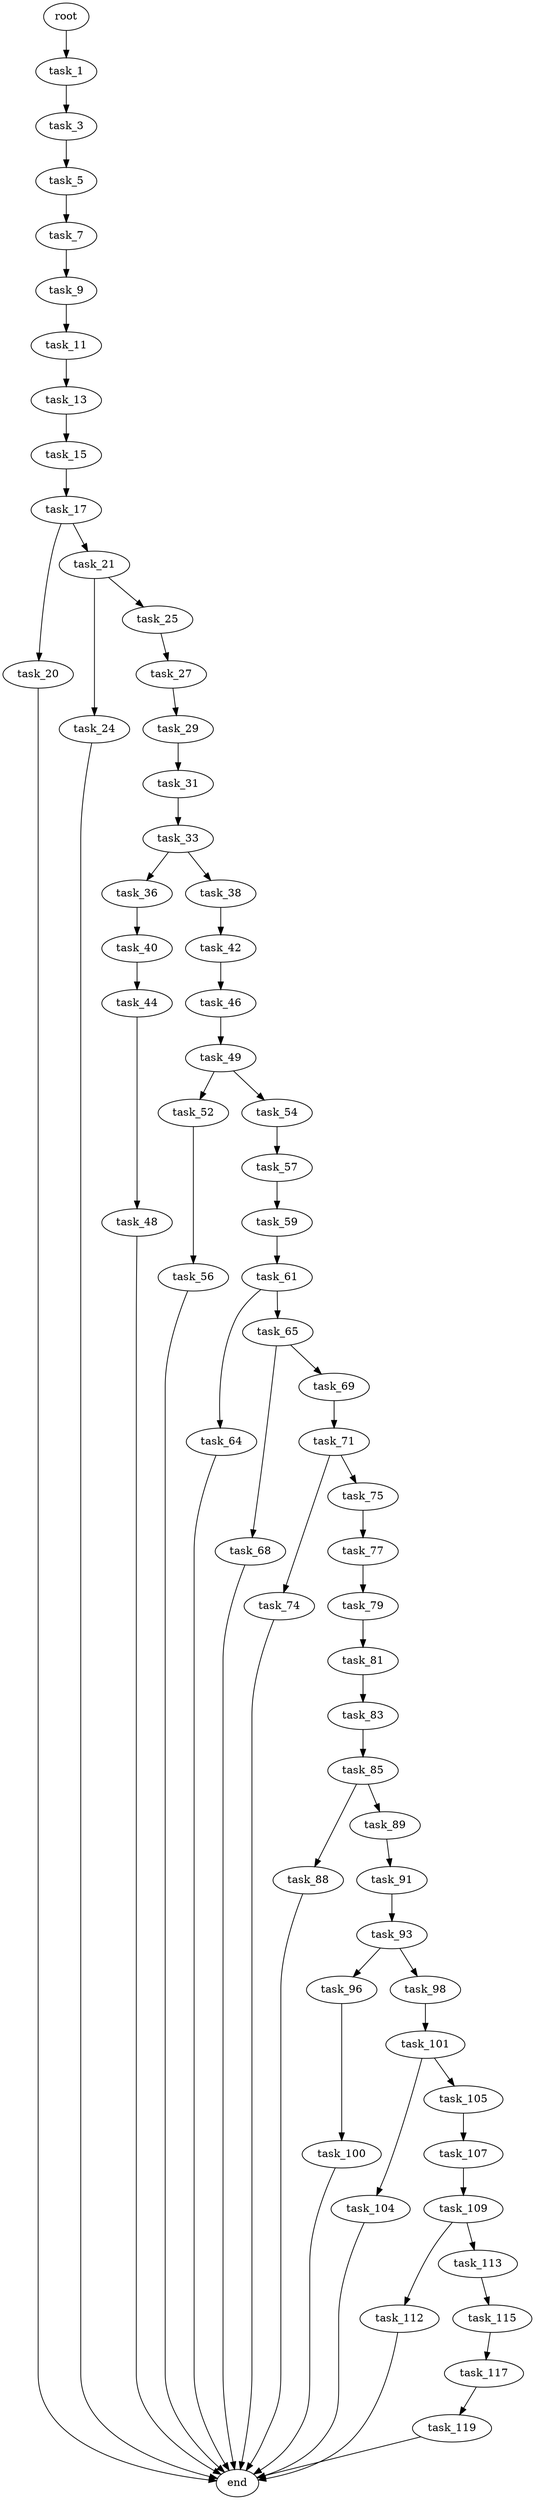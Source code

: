 digraph G {
  root [size="0.000000"];
  task_1 [size="693798840384.000000"];
  task_3 [size="1073741824000.000000"];
  task_5 [size="68719476736.000000"];
  task_7 [size="68719476736.000000"];
  task_9 [size="8589934592.000000"];
  task_11 [size="462941318216.000000"];
  task_13 [size="782757789696.000000"];
  task_15 [size="4324979839.000000"];
  task_17 [size="68719476736.000000"];
  task_20 [size="24338463193.000000"];
  task_21 [size="368293445632.000000"];
  end [size="0.000000"];
  task_24 [size="782757789696.000000"];
  task_25 [size="340644850107.000000"];
  task_27 [size="231928233984.000000"];
  task_29 [size="229057113410.000000"];
  task_31 [size="134217728000.000000"];
  task_33 [size="4418800062.000000"];
  task_36 [size="16529698004.000000"];
  task_38 [size="557343996931.000000"];
  task_40 [size="68719476736.000000"];
  task_42 [size="1073741824000.000000"];
  task_44 [size="10747915032.000000"];
  task_46 [size="549755813888.000000"];
  task_48 [size="3618123765.000000"];
  task_49 [size="134217728000.000000"];
  task_52 [size="134217728000.000000"];
  task_54 [size="28991029248.000000"];
  task_56 [size="68719476736.000000"];
  task_57 [size="141907505990.000000"];
  task_59 [size="1527034527.000000"];
  task_61 [size="1073741824000.000000"];
  task_64 [size="8589934592.000000"];
  task_65 [size="51918846203.000000"];
  task_68 [size="1305092274.000000"];
  task_69 [size="604456526065.000000"];
  task_71 [size="610715647554.000000"];
  task_74 [size="103013050834.000000"];
  task_75 [size="36989737207.000000"];
  task_77 [size="795935978.000000"];
  task_79 [size="1127461188243.000000"];
  task_81 [size="8589934592.000000"];
  task_83 [size="549755813888.000000"];
  task_85 [size="9714879809.000000"];
  task_88 [size="549755813888.000000"];
  task_89 [size="782757789696.000000"];
  task_91 [size="28991029248.000000"];
  task_93 [size="231928233984.000000"];
  task_96 [size="134217728000.000000"];
  task_98 [size="8643642551.000000"];
  task_100 [size="1073741824000.000000"];
  task_101 [size="140157391074.000000"];
  task_104 [size="136121831582.000000"];
  task_105 [size="289049164240.000000"];
  task_107 [size="134217728000.000000"];
  task_109 [size="134217728000.000000"];
  task_112 [size="28991029248.000000"];
  task_113 [size="7779036015.000000"];
  task_115 [size="223614972239.000000"];
  task_117 [size="22195152870.000000"];
  task_119 [size="231928233984.000000"];

  root -> task_1 [size="1.000000"];
  task_1 -> task_3 [size="536870912.000000"];
  task_3 -> task_5 [size="838860800.000000"];
  task_5 -> task_7 [size="134217728.000000"];
  task_7 -> task_9 [size="134217728.000000"];
  task_9 -> task_11 [size="33554432.000000"];
  task_11 -> task_13 [size="536870912.000000"];
  task_13 -> task_15 [size="679477248.000000"];
  task_15 -> task_17 [size="209715200.000000"];
  task_17 -> task_20 [size="134217728.000000"];
  task_17 -> task_21 [size="134217728.000000"];
  task_20 -> end [size="1.000000"];
  task_21 -> task_24 [size="411041792.000000"];
  task_21 -> task_25 [size="411041792.000000"];
  task_24 -> end [size="1.000000"];
  task_25 -> task_27 [size="838860800.000000"];
  task_27 -> task_29 [size="301989888.000000"];
  task_29 -> task_31 [size="679477248.000000"];
  task_31 -> task_33 [size="209715200.000000"];
  task_33 -> task_36 [size="134217728.000000"];
  task_33 -> task_38 [size="134217728.000000"];
  task_36 -> task_40 [size="301989888.000000"];
  task_38 -> task_42 [size="411041792.000000"];
  task_40 -> task_44 [size="134217728.000000"];
  task_42 -> task_46 [size="838860800.000000"];
  task_44 -> task_48 [size="301989888.000000"];
  task_46 -> task_49 [size="536870912.000000"];
  task_48 -> end [size="1.000000"];
  task_49 -> task_52 [size="209715200.000000"];
  task_49 -> task_54 [size="209715200.000000"];
  task_52 -> task_56 [size="209715200.000000"];
  task_54 -> task_57 [size="75497472.000000"];
  task_56 -> end [size="1.000000"];
  task_57 -> task_59 [size="209715200.000000"];
  task_59 -> task_61 [size="33554432.000000"];
  task_61 -> task_64 [size="838860800.000000"];
  task_61 -> task_65 [size="838860800.000000"];
  task_64 -> end [size="1.000000"];
  task_65 -> task_68 [size="838860800.000000"];
  task_65 -> task_69 [size="838860800.000000"];
  task_68 -> end [size="1.000000"];
  task_69 -> task_71 [size="679477248.000000"];
  task_71 -> task_74 [size="411041792.000000"];
  task_71 -> task_75 [size="411041792.000000"];
  task_74 -> end [size="1.000000"];
  task_75 -> task_77 [size="679477248.000000"];
  task_77 -> task_79 [size="33554432.000000"];
  task_79 -> task_81 [size="679477248.000000"];
  task_81 -> task_83 [size="33554432.000000"];
  task_83 -> task_85 [size="536870912.000000"];
  task_85 -> task_88 [size="301989888.000000"];
  task_85 -> task_89 [size="301989888.000000"];
  task_88 -> end [size="1.000000"];
  task_89 -> task_91 [size="679477248.000000"];
  task_91 -> task_93 [size="75497472.000000"];
  task_93 -> task_96 [size="301989888.000000"];
  task_93 -> task_98 [size="301989888.000000"];
  task_96 -> task_100 [size="209715200.000000"];
  task_98 -> task_101 [size="301989888.000000"];
  task_100 -> end [size="1.000000"];
  task_101 -> task_104 [size="411041792.000000"];
  task_101 -> task_105 [size="411041792.000000"];
  task_104 -> end [size="1.000000"];
  task_105 -> task_107 [size="301989888.000000"];
  task_107 -> task_109 [size="209715200.000000"];
  task_109 -> task_112 [size="209715200.000000"];
  task_109 -> task_113 [size="209715200.000000"];
  task_112 -> end [size="1.000000"];
  task_113 -> task_115 [size="411041792.000000"];
  task_115 -> task_117 [size="301989888.000000"];
  task_117 -> task_119 [size="33554432.000000"];
  task_119 -> end [size="1.000000"];
}

